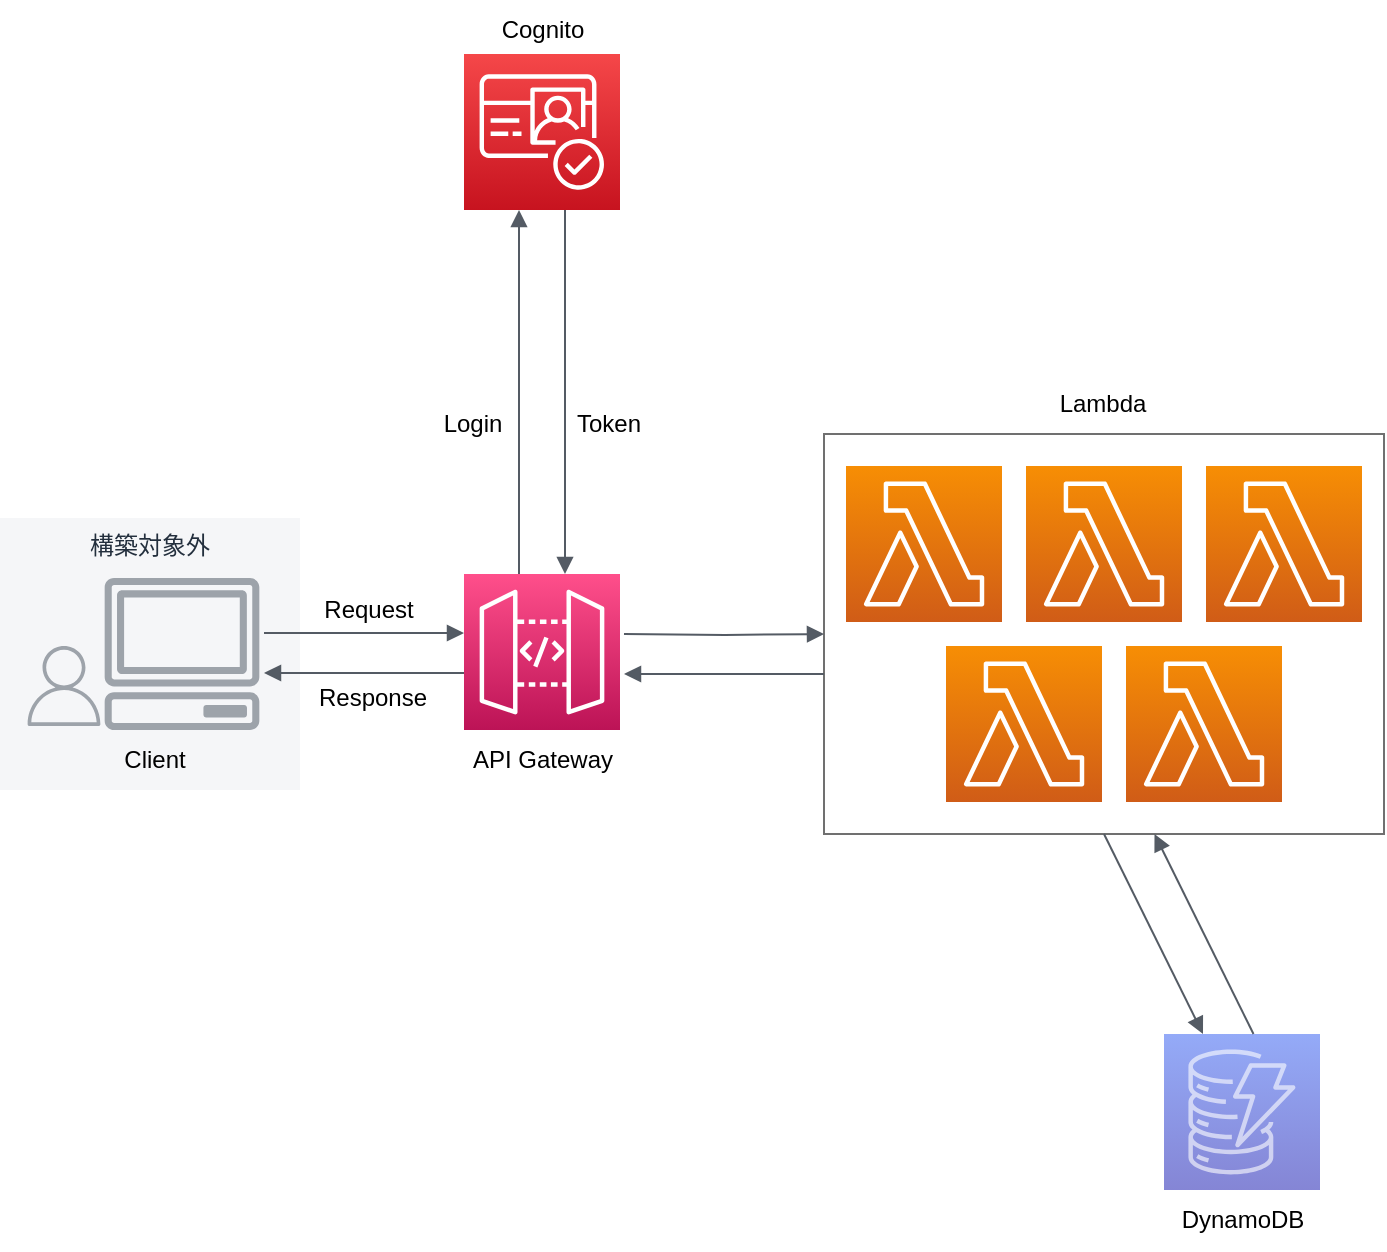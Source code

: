 <mxfile version="20.0.3" type="github">
  <diagram id="Mso7r11oGm82ifSHZ_Ct" name="Page-1">
    <mxGraphModel dx="1280" dy="922" grid="1" gridSize="10" guides="1" tooltips="1" connect="1" arrows="1" fold="1" page="1" pageScale="1" pageWidth="800" pageHeight="700" math="0" shadow="0">
      <root>
        <mxCell id="0" />
        <mxCell id="1" parent="0" />
        <mxCell id="8J5b4x6bjnte7Qw-fBxY-11" value="Generic group" style="dashed=0;verticalAlign=top;fontStyle=0;noLabel=1;fillColor=none;strokeColor=#707070;" parent="1" vertex="1">
          <mxGeometry x="467" y="257" width="280" height="200" as="geometry" />
        </mxCell>
        <mxCell id="8J5b4x6bjnte7Qw-fBxY-1" value="" style="sketch=0;points=[[0,0,0],[0.25,0,0],[0.5,0,0],[0.75,0,0],[1,0,0],[0,1,0],[0.25,1,0],[0.5,1,0],[0.75,1,0],[1,1,0],[0,0.25,0],[0,0.5,0],[0,0.75,0],[1,0.25,0],[1,0.5,0],[1,0.75,0]];outlineConnect=0;fontColor=#232F3E;gradientColor=#F54749;gradientDirection=north;fillColor=#C7131F;strokeColor=#ffffff;dashed=0;verticalLabelPosition=bottom;verticalAlign=top;align=center;html=1;fontSize=12;fontStyle=0;aspect=fixed;shape=mxgraph.aws4.resourceIcon;resIcon=mxgraph.aws4.cognito;" parent="1" vertex="1">
          <mxGeometry x="287" y="67" width="78" height="78" as="geometry" />
        </mxCell>
        <mxCell id="8J5b4x6bjnte7Qw-fBxY-2" value="" style="sketch=0;points=[[0,0,0],[0.25,0,0],[0.5,0,0],[0.75,0,0],[1,0,0],[0,1,0],[0.25,1,0],[0.5,1,0],[0.75,1,0],[1,1,0],[0,0.25,0],[0,0.5,0],[0,0.75,0],[1,0.25,0],[1,0.5,0],[1,0.75,0]];outlineConnect=0;fontColor=#232F3E;gradientColor=#F78E04;gradientDirection=north;fillColor=#D05C17;strokeColor=#ffffff;dashed=0;verticalLabelPosition=bottom;verticalAlign=top;align=center;html=1;fontSize=12;fontStyle=0;aspect=fixed;shape=mxgraph.aws4.resourceIcon;resIcon=mxgraph.aws4.lambda;" parent="1" vertex="1">
          <mxGeometry x="478" y="273" width="78" height="78" as="geometry" />
        </mxCell>
        <mxCell id="8J5b4x6bjnte7Qw-fBxY-3" value="" style="sketch=0;points=[[0,0,0],[0.25,0,0],[0.5,0,0],[0.75,0,0],[1,0,0],[0,1,0],[0.25,1,0],[0.5,1,0],[0.75,1,0],[1,1,0],[0,0.25,0],[0,0.5,0],[0,0.75,0],[1,0.25,0],[1,0.5,0],[1,0.75,0]];outlineConnect=0;fontColor=#232F3E;gradientColor=#FF4F8B;gradientDirection=north;fillColor=#BC1356;strokeColor=#ffffff;dashed=0;verticalLabelPosition=bottom;verticalAlign=top;align=center;html=1;fontSize=12;fontStyle=0;aspect=fixed;shape=mxgraph.aws4.resourceIcon;resIcon=mxgraph.aws4.api_gateway;" parent="1" vertex="1">
          <mxGeometry x="287" y="327" width="78" height="78" as="geometry" />
        </mxCell>
        <mxCell id="8J5b4x6bjnte7Qw-fBxY-4" value="" style="sketch=0;points=[[0,0,0],[0.25,0,0],[0.5,0,0],[0.75,0,0],[1,0,0],[0,1,0],[0.25,1,0],[0.5,1,0],[0.75,1,0],[1,1,0],[0,0.25,0],[0,0.5,0],[0,0.75,0],[1,0.25,0],[1,0.5,0],[1,0.75,0]];outlineConnect=0;fontColor=#232F3E;gradientColor=#F78E04;gradientDirection=north;fillColor=#D05C17;strokeColor=#ffffff;dashed=0;verticalLabelPosition=bottom;verticalAlign=top;align=center;html=1;fontSize=12;fontStyle=0;aspect=fixed;shape=mxgraph.aws4.resourceIcon;resIcon=mxgraph.aws4.lambda;" parent="1" vertex="1">
          <mxGeometry x="528" y="363" width="78" height="78" as="geometry" />
        </mxCell>
        <mxCell id="8J5b4x6bjnte7Qw-fBxY-5" value="" style="sketch=0;points=[[0,0,0],[0.25,0,0],[0.5,0,0],[0.75,0,0],[1,0,0],[0,1,0],[0.25,1,0],[0.5,1,0],[0.75,1,0],[1,1,0],[0,0.25,0],[0,0.5,0],[0,0.75,0],[1,0.25,0],[1,0.5,0],[1,0.75,0]];outlineConnect=0;fontColor=#232F3E;gradientColor=#F78E04;gradientDirection=north;fillColor=#D05C17;strokeColor=#ffffff;dashed=0;verticalLabelPosition=bottom;verticalAlign=top;align=center;html=1;fontSize=12;fontStyle=0;aspect=fixed;shape=mxgraph.aws4.resourceIcon;resIcon=mxgraph.aws4.lambda;" parent="1" vertex="1">
          <mxGeometry x="618" y="363" width="78" height="78" as="geometry" />
        </mxCell>
        <mxCell id="8J5b4x6bjnte7Qw-fBxY-6" value="" style="sketch=0;points=[[0,0,0],[0.25,0,0],[0.5,0,0],[0.75,0,0],[1,0,0],[0,1,0],[0.25,1,0],[0.5,1,0],[0.75,1,0],[1,1,0],[0,0.25,0],[0,0.5,0],[0,0.75,0],[1,0.25,0],[1,0.5,0],[1,0.75,0]];outlineConnect=0;fontColor=#232F3E;gradientColor=#F78E04;gradientDirection=north;fillColor=#D05C17;strokeColor=#ffffff;dashed=0;verticalLabelPosition=bottom;verticalAlign=top;align=center;html=1;fontSize=12;fontStyle=0;aspect=fixed;shape=mxgraph.aws4.resourceIcon;resIcon=mxgraph.aws4.lambda;" parent="1" vertex="1">
          <mxGeometry x="568" y="273" width="78" height="78" as="geometry" />
        </mxCell>
        <mxCell id="8J5b4x6bjnte7Qw-fBxY-7" value="" style="sketch=0;points=[[0,0,0],[0.25,0,0],[0.5,0,0],[0.75,0,0],[1,0,0],[0,1,0],[0.25,1,0],[0.5,1,0],[0.75,1,0],[1,1,0],[0,0.25,0],[0,0.5,0],[0,0.75,0],[1,0.25,0],[1,0.5,0],[1,0.75,0]];outlineConnect=0;fontColor=#232F3E;gradientColor=#F78E04;gradientDirection=north;fillColor=#D05C17;strokeColor=#ffffff;dashed=0;verticalLabelPosition=bottom;verticalAlign=top;align=center;html=1;fontSize=12;fontStyle=0;aspect=fixed;shape=mxgraph.aws4.resourceIcon;resIcon=mxgraph.aws4.lambda;" parent="1" vertex="1">
          <mxGeometry x="658" y="273" width="78" height="78" as="geometry" />
        </mxCell>
        <mxCell id="8J5b4x6bjnte7Qw-fBxY-8" value="" style="edgeStyle=orthogonalEdgeStyle;html=1;endArrow=none;elbow=vertical;startArrow=block;startFill=1;strokeColor=#545B64;rounded=0;entryX=0.25;entryY=0;entryDx=0;entryDy=0;entryPerimeter=0;exitX=0.25;exitY=1;exitDx=0;exitDy=0;exitPerimeter=0;" parent="1" edge="1">
          <mxGeometry width="100" relative="1" as="geometry">
            <mxPoint x="314.5" y="145" as="sourcePoint" />
            <mxPoint x="314.5" y="327" as="targetPoint" />
          </mxGeometry>
        </mxCell>
        <mxCell id="8J5b4x6bjnte7Qw-fBxY-9" value="" style="edgeStyle=orthogonalEdgeStyle;html=1;endArrow=block;elbow=vertical;startArrow=none;endFill=1;strokeColor=#545B64;rounded=0;exitX=0.75;exitY=1;exitDx=0;exitDy=0;exitPerimeter=0;entryX=0.75;entryY=0;entryDx=0;entryDy=0;entryPerimeter=0;" parent="1" edge="1">
          <mxGeometry width="100" relative="1" as="geometry">
            <mxPoint x="337.5" y="145" as="sourcePoint" />
            <mxPoint x="337.5" y="327" as="targetPoint" />
          </mxGeometry>
        </mxCell>
        <mxCell id="8J5b4x6bjnte7Qw-fBxY-10" value="" style="edgeStyle=orthogonalEdgeStyle;html=1;endArrow=block;elbow=vertical;startArrow=none;endFill=1;strokeColor=#545B64;rounded=0;entryX=0;entryY=0.5;entryDx=0;entryDy=0;" parent="1" target="8J5b4x6bjnte7Qw-fBxY-11" edge="1">
          <mxGeometry width="100" relative="1" as="geometry">
            <mxPoint x="367" y="357" as="sourcePoint" />
            <mxPoint x="417" y="477" as="targetPoint" />
          </mxGeometry>
        </mxCell>
        <mxCell id="8J5b4x6bjnte7Qw-fBxY-14" value="" style="edgeStyle=orthogonalEdgeStyle;html=1;endArrow=none;elbow=vertical;startArrow=block;startFill=1;strokeColor=#545B64;rounded=0;" parent="1" edge="1">
          <mxGeometry width="100" relative="1" as="geometry">
            <mxPoint x="367" y="377" as="sourcePoint" />
            <mxPoint x="467" y="377" as="targetPoint" />
          </mxGeometry>
        </mxCell>
        <mxCell id="8J5b4x6bjnte7Qw-fBxY-16" value="" style="sketch=0;outlineConnect=0;fontColor=#232F3E;gradientColor=none;fillColor=#232F3D;strokeColor=none;dashed=0;verticalLabelPosition=bottom;verticalAlign=top;align=center;html=1;fontSize=12;fontStyle=0;aspect=fixed;pointerEvents=1;shape=mxgraph.aws4.user;" parent="1" vertex="1">
          <mxGeometry x="67" y="363" width="40" height="40" as="geometry" />
        </mxCell>
        <mxCell id="8J5b4x6bjnte7Qw-fBxY-17" value="" style="sketch=0;outlineConnect=0;fontColor=#232F3E;gradientColor=none;fillColor=#232F3D;strokeColor=none;dashed=0;verticalLabelPosition=bottom;verticalAlign=top;align=center;html=1;fontSize=12;fontStyle=0;aspect=fixed;pointerEvents=1;shape=mxgraph.aws4.client;" parent="1" vertex="1">
          <mxGeometry x="107" y="329" width="78" height="76" as="geometry" />
        </mxCell>
        <mxCell id="8J5b4x6bjnte7Qw-fBxY-21" value="構築対象外" style="fillColor=#EFF0F3;strokeColor=none;dashed=0;verticalAlign=top;fontStyle=0;fontColor=#232F3D;opacity=60;" parent="1" vertex="1">
          <mxGeometry x="55" y="299" width="150" height="136" as="geometry" />
        </mxCell>
        <mxCell id="8J5b4x6bjnte7Qw-fBxY-20" value="" style="edgeStyle=orthogonalEdgeStyle;html=1;endArrow=none;elbow=vertical;startArrow=block;startFill=1;strokeColor=#545B64;rounded=0;" parent="1" edge="1">
          <mxGeometry width="100" relative="1" as="geometry">
            <mxPoint x="187" y="376.5" as="sourcePoint" />
            <mxPoint x="287" y="376.5" as="targetPoint" />
          </mxGeometry>
        </mxCell>
        <mxCell id="8J5b4x6bjnte7Qw-fBxY-19" value="" style="edgeStyle=orthogonalEdgeStyle;html=1;endArrow=block;elbow=vertical;startArrow=none;endFill=1;strokeColor=#545B64;rounded=0;entryX=0;entryY=0.5;entryDx=0;entryDy=0;" parent="1" edge="1">
          <mxGeometry width="100" relative="1" as="geometry">
            <mxPoint x="187" y="356.5" as="sourcePoint" />
            <mxPoint x="287" y="356.5" as="targetPoint" />
          </mxGeometry>
        </mxCell>
        <mxCell id="8J5b4x6bjnte7Qw-fBxY-24" value="Login" style="text;html=1;resizable=0;autosize=1;align=center;verticalAlign=middle;points=[];fillColor=none;strokeColor=none;rounded=0;fontColor=none;opacity=60;" parent="1" vertex="1">
          <mxGeometry x="266" y="237" width="50" height="30" as="geometry" />
        </mxCell>
        <mxCell id="8J5b4x6bjnte7Qw-fBxY-25" value="Token" style="text;html=1;resizable=0;autosize=1;align=center;verticalAlign=middle;points=[];fillColor=none;strokeColor=none;rounded=0;fontColor=none;opacity=60;" parent="1" vertex="1">
          <mxGeometry x="329" y="237" width="60" height="30" as="geometry" />
        </mxCell>
        <mxCell id="8J5b4x6bjnte7Qw-fBxY-26" value="Cognito" style="text;html=1;resizable=0;autosize=1;align=center;verticalAlign=middle;points=[];fillColor=none;strokeColor=none;rounded=0;fontColor=none;opacity=60;" parent="1" vertex="1">
          <mxGeometry x="296" y="40" width="60" height="30" as="geometry" />
        </mxCell>
        <mxCell id="8J5b4x6bjnte7Qw-fBxY-27" value="DynamoDB" style="text;html=1;resizable=0;autosize=1;align=center;verticalAlign=middle;points=[];fillColor=none;strokeColor=none;rounded=0;fontColor=none;opacity=60;" parent="1" vertex="1">
          <mxGeometry x="636" y="635" width="80" height="30" as="geometry" />
        </mxCell>
        <mxCell id="8J5b4x6bjnte7Qw-fBxY-28" value="Client" style="text;html=1;resizable=0;autosize=1;align=center;verticalAlign=middle;points=[];fillColor=none;strokeColor=none;rounded=0;fontColor=none;opacity=60;" parent="1" vertex="1">
          <mxGeometry x="107" y="405" width="50" height="30" as="geometry" />
        </mxCell>
        <mxCell id="8J5b4x6bjnte7Qw-fBxY-29" value="" style="sketch=0;points=[[0,0,0],[0.25,0,0],[0.5,0,0],[0.75,0,0],[1,0,0],[0,1,0],[0.25,1,0],[0.5,1,0],[0.75,1,0],[1,1,0],[0,0.25,0],[0,0.5,0],[0,0.75,0],[1,0.25,0],[1,0.5,0],[1,0.75,0]];outlineConnect=0;fontColor=#232F3E;gradientColor=#4D72F3;gradientDirection=north;fillColor=#3334B9;strokeColor=#ffffff;dashed=0;verticalLabelPosition=bottom;verticalAlign=top;align=center;html=1;fontSize=12;fontStyle=0;aspect=fixed;shape=mxgraph.aws4.resourceIcon;resIcon=mxgraph.aws4.dynamodb;opacity=60;" parent="1" vertex="1">
          <mxGeometry x="637" y="557" width="78" height="78" as="geometry" />
        </mxCell>
        <mxCell id="8J5b4x6bjnte7Qw-fBxY-30" value="" style="html=1;endArrow=block;elbow=vertical;startArrow=none;endFill=1;strokeColor=#545B64;rounded=0;fontColor=none;entryX=0.25;entryY=0;entryDx=0;entryDy=0;entryPerimeter=0;exitX=0.5;exitY=1;exitDx=0;exitDy=0;" parent="1" source="8J5b4x6bjnte7Qw-fBxY-11" target="8J5b4x6bjnte7Qw-fBxY-29" edge="1">
          <mxGeometry width="100" relative="1" as="geometry">
            <mxPoint x="417" y="585" as="sourcePoint" />
            <mxPoint x="587" y="405" as="targetPoint" />
          </mxGeometry>
        </mxCell>
        <mxCell id="8J5b4x6bjnte7Qw-fBxY-31" value="" style="html=1;endArrow=none;elbow=vertical;startArrow=block;endFill=0;strokeColor=#545B64;rounded=0;fontColor=none;entryX=0.25;entryY=0;entryDx=0;entryDy=0;entryPerimeter=0;exitX=0.5;exitY=1;exitDx=0;exitDy=0;startFill=1;" parent="1" edge="1">
          <mxGeometry width="100" relative="1" as="geometry">
            <mxPoint x="632.25" y="457" as="sourcePoint" />
            <mxPoint x="681.75" y="557" as="targetPoint" />
          </mxGeometry>
        </mxCell>
        <mxCell id="8J5b4x6bjnte7Qw-fBxY-32" value="Lambda" style="text;html=1;resizable=0;autosize=1;align=center;verticalAlign=middle;points=[];fillColor=none;strokeColor=none;rounded=0;fontColor=none;opacity=60;" parent="1" vertex="1">
          <mxGeometry x="571" y="227" width="70" height="30" as="geometry" />
        </mxCell>
        <mxCell id="8J5b4x6bjnte7Qw-fBxY-33" value="API Gateway" style="text;html=1;resizable=0;autosize=1;align=center;verticalAlign=middle;points=[];fillColor=none;strokeColor=none;rounded=0;fontColor=none;opacity=60;" parent="1" vertex="1">
          <mxGeometry x="281" y="405" width="90" height="30" as="geometry" />
        </mxCell>
        <mxCell id="8J5b4x6bjnte7Qw-fBxY-36" value="Request" style="text;html=1;resizable=0;autosize=1;align=center;verticalAlign=middle;points=[];fillColor=none;strokeColor=none;rounded=0;fontColor=none;opacity=60;" parent="1" vertex="1">
          <mxGeometry x="204" y="330" width="70" height="30" as="geometry" />
        </mxCell>
        <mxCell id="8J5b4x6bjnte7Qw-fBxY-38" value="Response" style="text;html=1;resizable=0;autosize=1;align=center;verticalAlign=middle;points=[];fillColor=none;strokeColor=none;rounded=0;fontColor=none;opacity=60;" parent="1" vertex="1">
          <mxGeometry x="201" y="374" width="80" height="30" as="geometry" />
        </mxCell>
      </root>
    </mxGraphModel>
  </diagram>
</mxfile>
